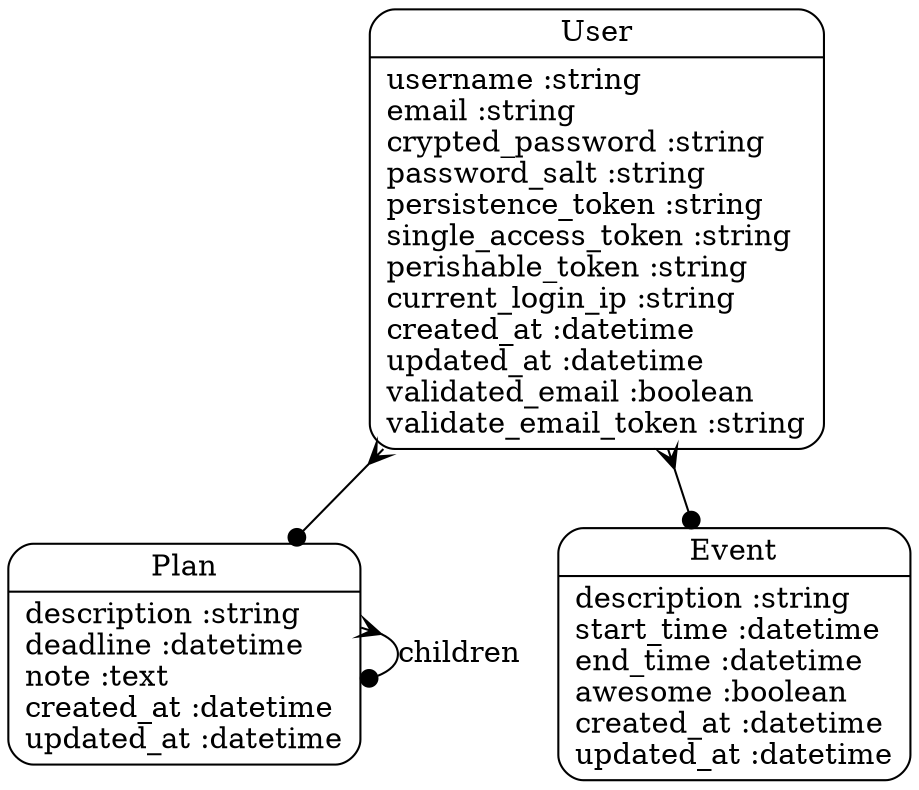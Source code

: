 digraph models_diagram {
	graph[overlap=false, splines=true]
	"User" [shape=Mrecord, label="{User|username :string\lemail :string\lcrypted_password :string\lpassword_salt :string\lpersistence_token :string\lsingle_access_token :string\lperishable_token :string\lcurrent_login_ip :string\lcreated_at :datetime\lupdated_at :datetime\lvalidated_email :boolean\lvalidate_email_token :string\l}"]
	"Plan" [shape=Mrecord, label="{Plan|description :string\ldeadline :datetime\lnote :text\lcreated_at :datetime\lupdated_at :datetime\l}"]
	"Event" [shape=Mrecord, label="{Event|description :string\lstart_time :datetime\lend_time :datetime\lawesome :boolean\lcreated_at :datetime\lupdated_at :datetime\l}"]
	"User" -> "Event" [arrowtail=crow, arrowhead=dot, dir=both]
	"User" -> "Plan" [arrowtail=crow, arrowhead=dot, dir=both]
	"Plan" -> "Plan" [label="children", arrowtail=crow, arrowhead=dot, dir=both]
}
